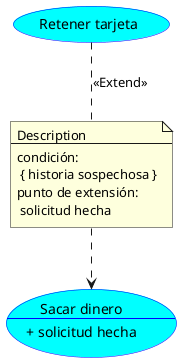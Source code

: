 @startuml
skinparam usecase {
    BackgroundColor Aqua
    BorderColor Blue
}
usecase reintegro as "Sacar dinero
--
+ solicitud hecha"
usecase "Retener tarjeta" as retener
note "Description\n--\ncondición:\n { historia sospechosa }\npunto de extensión:\n solicitud hecha" as desc
retener .. desc:<<Extend>>
desc ..> reintegro
@enduml